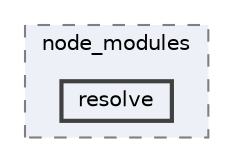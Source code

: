 digraph "pkiclassroomrescheduler/src/main/frontend/node_modules/eslint-plugin-react/node_modules/resolve"
{
 // LATEX_PDF_SIZE
  bgcolor="transparent";
  edge [fontname=Helvetica,fontsize=10,labelfontname=Helvetica,labelfontsize=10];
  node [fontname=Helvetica,fontsize=10,shape=box,height=0.2,width=0.4];
  compound=true
  subgraph clusterdir_17f4e6c522ae06f36de824e34b9e539b {
    graph [ bgcolor="#edf0f7", pencolor="grey50", label="node_modules", fontname=Helvetica,fontsize=10 style="filled,dashed", URL="dir_17f4e6c522ae06f36de824e34b9e539b.html",tooltip=""]
  dir_3e0467e5b149ba026202a1397488ce3d [label="resolve", fillcolor="#edf0f7", color="grey25", style="filled,bold", URL="dir_3e0467e5b149ba026202a1397488ce3d.html",tooltip=""];
  }
}
